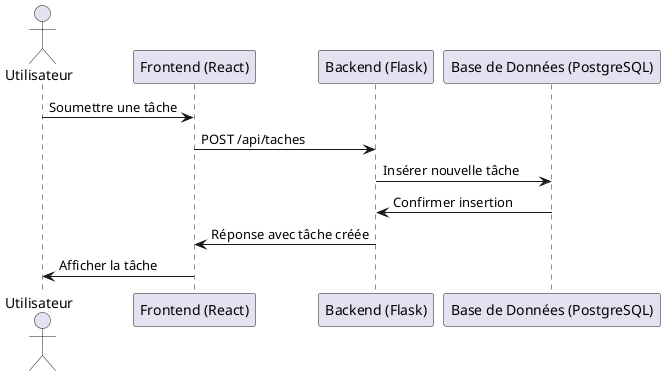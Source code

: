 @startuml
actor "Utilisateur" as User
participant "Frontend (React)" as Frontend
participant "Backend (Flask)" as Backend
participant "Base de Données (PostgreSQL)" as DB

User -> Frontend : Soumettre une tâche
Frontend -> Backend : POST /api/taches
Backend -> DB : Insérer nouvelle tâche
DB -> Backend : Confirmer insertion
Backend -> Frontend : Réponse avec tâche créée
Frontend -> User : Afficher la tâche

@enduml

